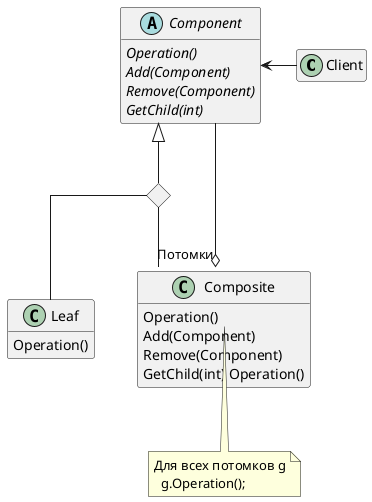 @startuml
hide empty members
skinparam linetype ortho 

class Client {
}

abstract class Component {
  {abstract} Operation()
  {abstract} Add(Component)
  {abstract} Remove(Component)
  {abstract} GetChild(int)
}

diamond " " as C

class Leaf {
  Operation()
}

class Composite {
  Operation()
  Add(Component)
  Remove(Component)
  GetChild(int) Operation()
}

note as OperationNote
  Для всех потомков g
    g.Operation();
end note

Client -l-> Component
Leaf -u- C
Composite -u- C
C -u-|> Component
Component --o "Потомки" Composite
Composite::Operation .. OperationNote
@enduml
